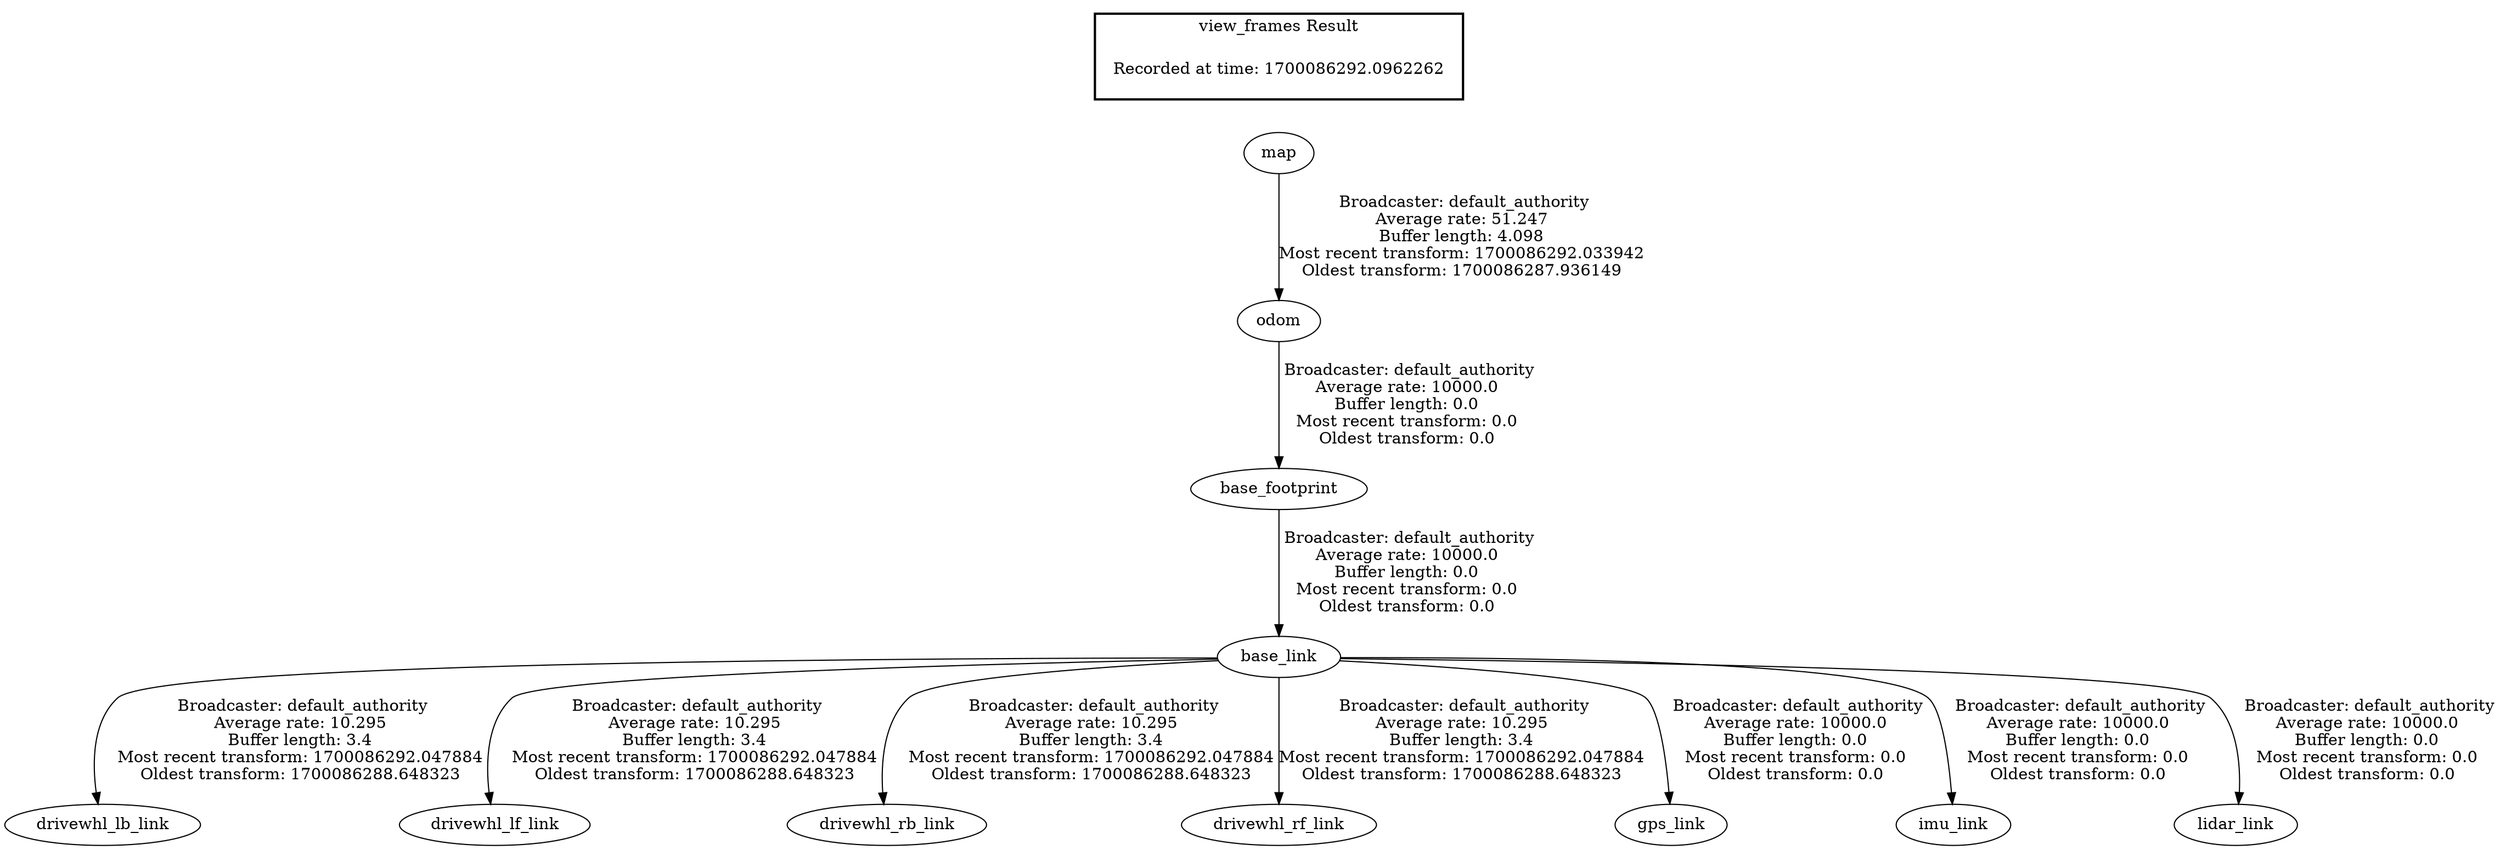 digraph G {
"map" -> "odom"[label=" Broadcaster: default_authority\nAverage rate: 51.247\nBuffer length: 4.098\nMost recent transform: 1700086292.033942\nOldest transform: 1700086287.936149\n"];
"base_link" -> "drivewhl_lb_link"[label=" Broadcaster: default_authority\nAverage rate: 10.295\nBuffer length: 3.4\nMost recent transform: 1700086292.047884\nOldest transform: 1700086288.648323\n"];
"base_footprint" -> "base_link"[label=" Broadcaster: default_authority\nAverage rate: 10000.0\nBuffer length: 0.0\nMost recent transform: 0.0\nOldest transform: 0.0\n"];
"base_link" -> "drivewhl_lf_link"[label=" Broadcaster: default_authority\nAverage rate: 10.295\nBuffer length: 3.4\nMost recent transform: 1700086292.047884\nOldest transform: 1700086288.648323\n"];
"base_link" -> "drivewhl_rb_link"[label=" Broadcaster: default_authority\nAverage rate: 10.295\nBuffer length: 3.4\nMost recent transform: 1700086292.047884\nOldest transform: 1700086288.648323\n"];
"base_link" -> "drivewhl_rf_link"[label=" Broadcaster: default_authority\nAverage rate: 10.295\nBuffer length: 3.4\nMost recent transform: 1700086292.047884\nOldest transform: 1700086288.648323\n"];
"odom" -> "base_footprint"[label=" Broadcaster: default_authority\nAverage rate: 10000.0\nBuffer length: 0.0\nMost recent transform: 0.0\nOldest transform: 0.0\n"];
"base_link" -> "gps_link"[label=" Broadcaster: default_authority\nAverage rate: 10000.0\nBuffer length: 0.0\nMost recent transform: 0.0\nOldest transform: 0.0\n"];
"base_link" -> "imu_link"[label=" Broadcaster: default_authority\nAverage rate: 10000.0\nBuffer length: 0.0\nMost recent transform: 0.0\nOldest transform: 0.0\n"];
"base_link" -> "lidar_link"[label=" Broadcaster: default_authority\nAverage rate: 10000.0\nBuffer length: 0.0\nMost recent transform: 0.0\nOldest transform: 0.0\n"];
edge [style=invis];
 subgraph cluster_legend { style=bold; color=black; label ="view_frames Result";
"Recorded at time: 1700086292.0962262"[ shape=plaintext ] ;
}->"map";
}